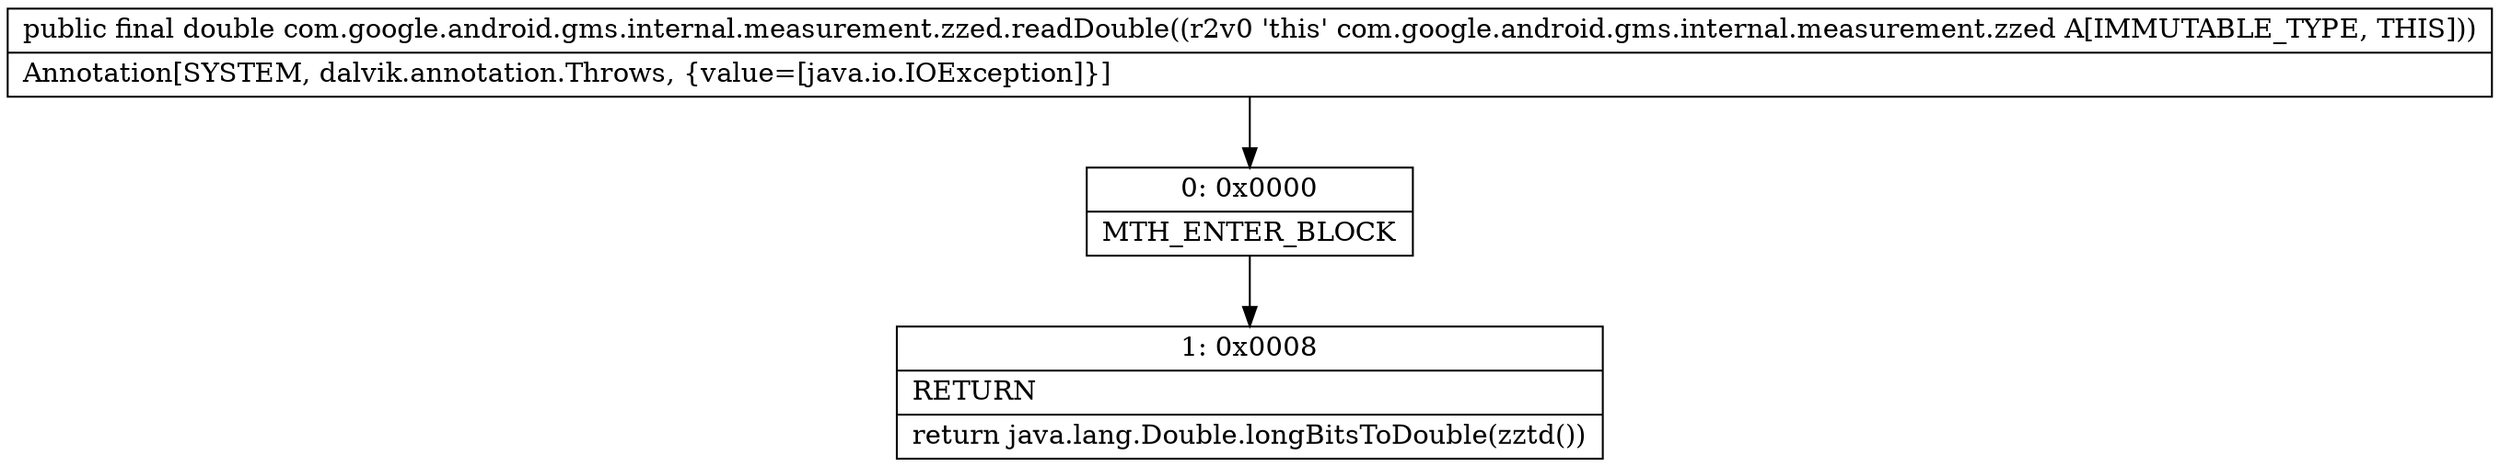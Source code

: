 digraph "CFG forcom.google.android.gms.internal.measurement.zzed.readDouble()D" {
Node_0 [shape=record,label="{0\:\ 0x0000|MTH_ENTER_BLOCK\l}"];
Node_1 [shape=record,label="{1\:\ 0x0008|RETURN\l|return java.lang.Double.longBitsToDouble(zztd())\l}"];
MethodNode[shape=record,label="{public final double com.google.android.gms.internal.measurement.zzed.readDouble((r2v0 'this' com.google.android.gms.internal.measurement.zzed A[IMMUTABLE_TYPE, THIS]))  | Annotation[SYSTEM, dalvik.annotation.Throws, \{value=[java.io.IOException]\}]\l}"];
MethodNode -> Node_0;
Node_0 -> Node_1;
}

